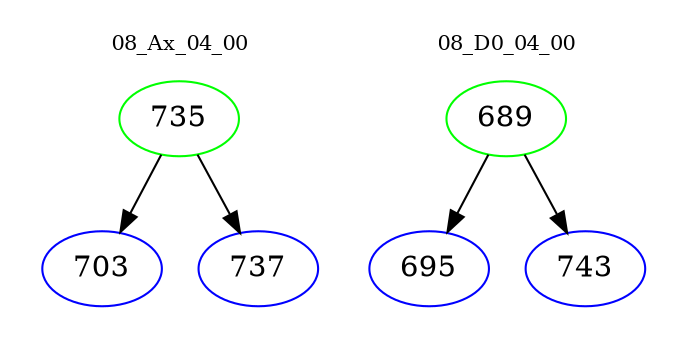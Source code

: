 digraph{
subgraph cluster_0 {
color = white
label = "08_Ax_04_00";
fontsize=10;
T0_735 [label="735", color="green"]
T0_735 -> T0_703 [color="black"]
T0_703 [label="703", color="blue"]
T0_735 -> T0_737 [color="black"]
T0_737 [label="737", color="blue"]
}
subgraph cluster_1 {
color = white
label = "08_D0_04_00";
fontsize=10;
T1_689 [label="689", color="green"]
T1_689 -> T1_695 [color="black"]
T1_695 [label="695", color="blue"]
T1_689 -> T1_743 [color="black"]
T1_743 [label="743", color="blue"]
}
}
